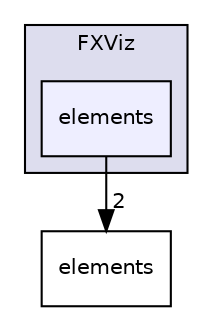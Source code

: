 digraph "include/Inventor/annex/FXViz/elements" {
  compound=true
  node [ fontsize="10", fontname="Helvetica"];
  edge [ labelfontsize="10", labelfontname="Helvetica"];
  subgraph clusterdir_af1f142ece8247046dde338b77c8cb0b {
    graph [ bgcolor="#ddddee", pencolor="black", label="FXViz" fontname="Helvetica", fontsize="10", URL="dir_af1f142ece8247046dde338b77c8cb0b.html"]
  dir_998443e587efda5020095fd39473541f [shape=box, label="elements", style="filled", fillcolor="#eeeeff", pencolor="black", URL="dir_998443e587efda5020095fd39473541f.html"];
  }
  dir_4be52554de5475a620e8b38d2057de84 [shape=box label="elements" URL="dir_4be52554de5475a620e8b38d2057de84.html"];
  dir_998443e587efda5020095fd39473541f->dir_4be52554de5475a620e8b38d2057de84 [headlabel="2", labeldistance=1.5 headhref="dir_000006_000027.html"];
}
